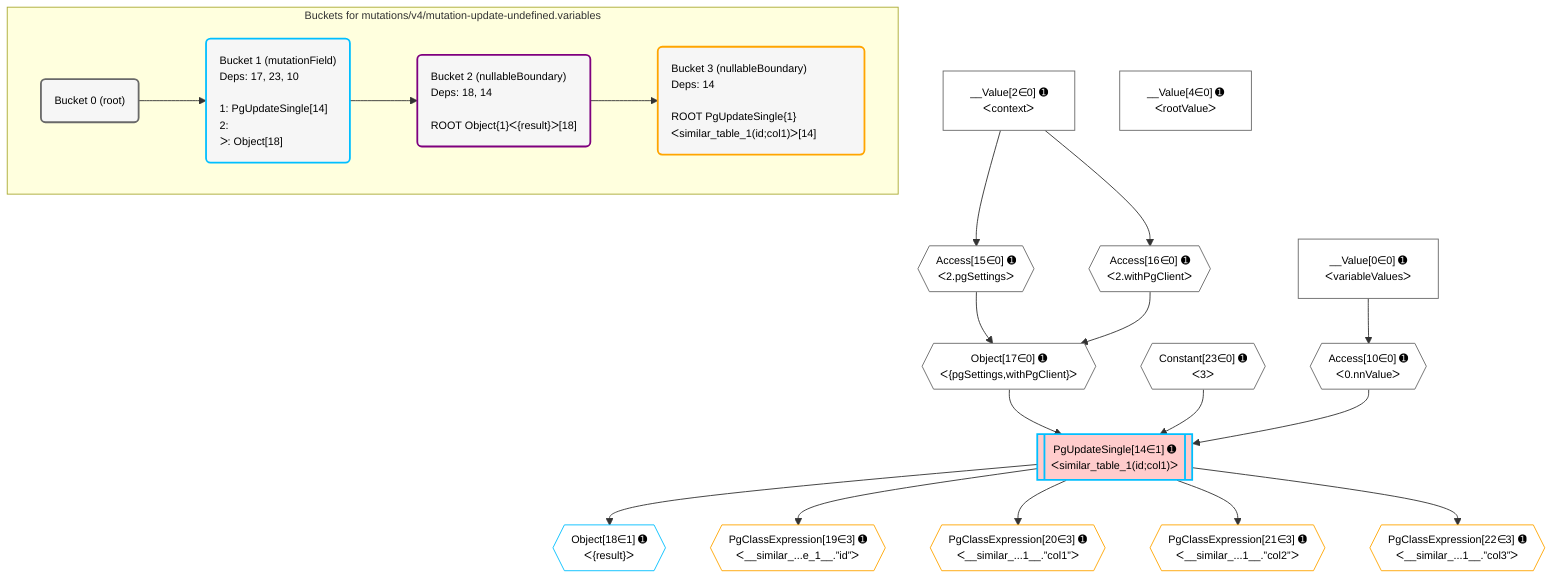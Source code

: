 %%{init: {'themeVariables': { 'fontSize': '12px'}}}%%
graph TD
    classDef path fill:#eee,stroke:#000,color:#000
    classDef plan fill:#fff,stroke-width:1px,color:#000
    classDef itemplan fill:#fff,stroke-width:2px,color:#000
    classDef unbatchedplan fill:#dff,stroke-width:1px,color:#000
    classDef sideeffectplan fill:#fcc,stroke-width:2px,color:#000
    classDef bucket fill:#f6f6f6,color:#000,stroke-width:2px,text-align:left


    %% plan dependencies
    Object17{{"Object[17∈0] ➊<br />ᐸ{pgSettings,withPgClient}ᐳ"}}:::plan
    Access15{{"Access[15∈0] ➊<br />ᐸ2.pgSettingsᐳ"}}:::plan
    Access16{{"Access[16∈0] ➊<br />ᐸ2.withPgClientᐳ"}}:::plan
    Access15 & Access16 --> Object17
    Access10{{"Access[10∈0] ➊<br />ᐸ0.nnValueᐳ"}}:::plan
    __Value0["__Value[0∈0] ➊<br />ᐸvariableValuesᐳ"]:::plan
    __Value0 --> Access10
    __Value2["__Value[2∈0] ➊<br />ᐸcontextᐳ"]:::plan
    __Value2 --> Access15
    __Value2 --> Access16
    __Value4["__Value[4∈0] ➊<br />ᐸrootValueᐳ"]:::plan
    Constant23{{"Constant[23∈0] ➊<br />ᐸ3ᐳ"}}:::plan
    PgUpdateSingle14[["PgUpdateSingle[14∈1] ➊<br />ᐸsimilar_table_1(id;col1)ᐳ"]]:::sideeffectplan
    Object17 & Constant23 & Access10 --> PgUpdateSingle14
    Object18{{"Object[18∈1] ➊<br />ᐸ{result}ᐳ"}}:::plan
    PgUpdateSingle14 --> Object18
    PgClassExpression19{{"PgClassExpression[19∈3] ➊<br />ᐸ__similar_...e_1__.”id”ᐳ"}}:::plan
    PgUpdateSingle14 --> PgClassExpression19
    PgClassExpression20{{"PgClassExpression[20∈3] ➊<br />ᐸ__similar_...1__.”col1”ᐳ"}}:::plan
    PgUpdateSingle14 --> PgClassExpression20
    PgClassExpression21{{"PgClassExpression[21∈3] ➊<br />ᐸ__similar_...1__.”col2”ᐳ"}}:::plan
    PgUpdateSingle14 --> PgClassExpression21
    PgClassExpression22{{"PgClassExpression[22∈3] ➊<br />ᐸ__similar_...1__.”col3”ᐳ"}}:::plan
    PgUpdateSingle14 --> PgClassExpression22

    %% define steps

    subgraph "Buckets for mutations/v4/mutation-update-undefined.variables"
    Bucket0("Bucket 0 (root)"):::bucket
    classDef bucket0 stroke:#696969
    class Bucket0,__Value0,__Value2,__Value4,Access10,Access15,Access16,Object17,Constant23 bucket0
    Bucket1("Bucket 1 (mutationField)<br />Deps: 17, 23, 10<br /><br />1: PgUpdateSingle[14]<br />2: <br />ᐳ: Object[18]"):::bucket
    classDef bucket1 stroke:#00bfff
    class Bucket1,PgUpdateSingle14,Object18 bucket1
    Bucket2("Bucket 2 (nullableBoundary)<br />Deps: 18, 14<br /><br />ROOT Object{1}ᐸ{result}ᐳ[18]"):::bucket
    classDef bucket2 stroke:#7f007f
    class Bucket2 bucket2
    Bucket3("Bucket 3 (nullableBoundary)<br />Deps: 14<br /><br />ROOT PgUpdateSingle{1}ᐸsimilar_table_1(id;col1)ᐳ[14]"):::bucket
    classDef bucket3 stroke:#ffa500
    class Bucket3,PgClassExpression19,PgClassExpression20,PgClassExpression21,PgClassExpression22 bucket3
    Bucket0 --> Bucket1
    Bucket1 --> Bucket2
    Bucket2 --> Bucket3
    end